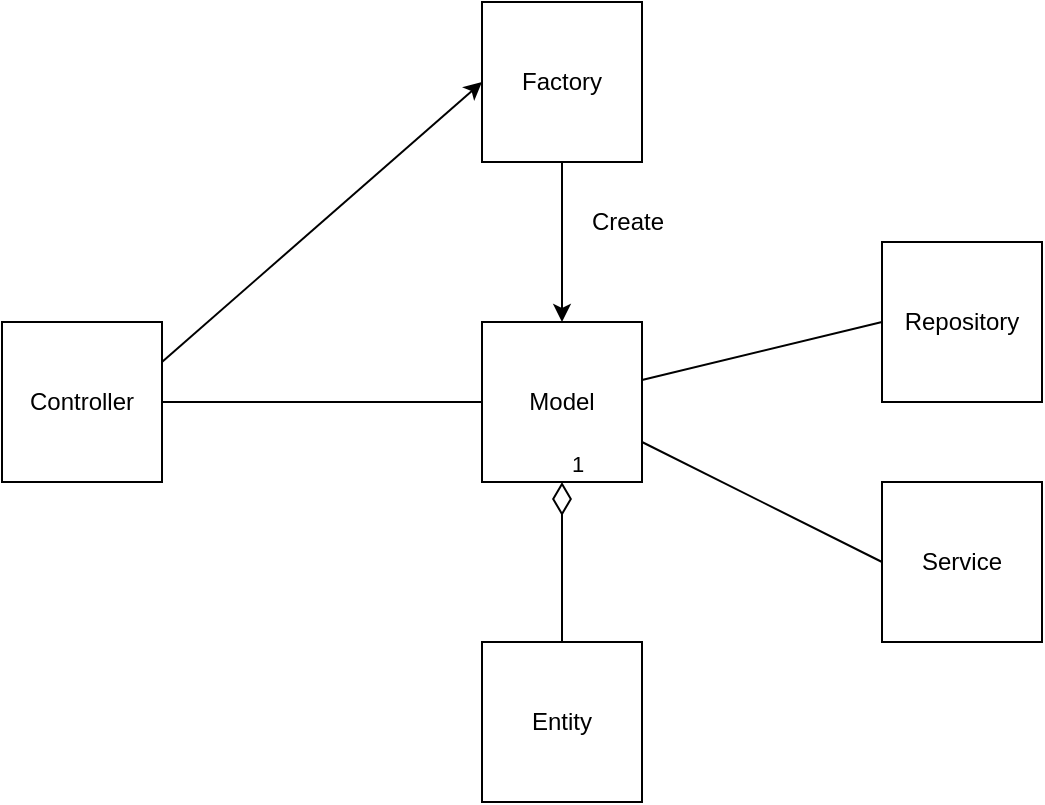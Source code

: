 <mxfile version="10.6.6" type="github"><diagram id="5zvwHa0U6KeG_qfL6DpK" name="ページ1"><mxGraphModel dx="918" dy="616" grid="1" gridSize="10" guides="1" tooltips="1" connect="1" arrows="1" fold="1" page="1" pageScale="1" pageWidth="827" pageHeight="1169" math="0" shadow="0"><root><mxCell id="0"/><mxCell id="1" parent="0"/><mxCell id="xaVZEUbzJL8R5IkQVYxx-1" value="Controller" style="whiteSpace=wrap;html=1;aspect=fixed;" vertex="1" parent="1"><mxGeometry x="80" y="640" width="80" height="80" as="geometry"/></mxCell><mxCell id="xaVZEUbzJL8R5IkQVYxx-2" value="Model" style="whiteSpace=wrap;html=1;aspect=fixed;" vertex="1" parent="1"><mxGeometry x="320" y="640" width="80" height="80" as="geometry"/></mxCell><mxCell id="xaVZEUbzJL8R5IkQVYxx-3" value="Repository" style="whiteSpace=wrap;html=1;aspect=fixed;" vertex="1" parent="1"><mxGeometry x="520" y="600" width="80" height="80" as="geometry"/></mxCell><mxCell id="xaVZEUbzJL8R5IkQVYxx-4" value="Service" style="whiteSpace=wrap;html=1;aspect=fixed;" vertex="1" parent="1"><mxGeometry x="520" y="720" width="80" height="80" as="geometry"/></mxCell><mxCell id="xaVZEUbzJL8R5IkQVYxx-5" value="" style="endArrow=none;html=1;entryX=0;entryY=0.5;entryDx=0;entryDy=0;" edge="1" parent="1" source="xaVZEUbzJL8R5IkQVYxx-1" target="xaVZEUbzJL8R5IkQVYxx-2"><mxGeometry width="50" height="50" relative="1" as="geometry"><mxPoint x="80" y="870" as="sourcePoint"/><mxPoint x="240" y="650" as="targetPoint"/></mxGeometry></mxCell><mxCell id="xaVZEUbzJL8R5IkQVYxx-6" value="" style="endArrow=none;html=1;entryX=0;entryY=0.5;entryDx=0;entryDy=0;exitX=1;exitY=0.363;exitDx=0;exitDy=0;exitPerimeter=0;" edge="1" parent="1" source="xaVZEUbzJL8R5IkQVYxx-2" target="xaVZEUbzJL8R5IkQVYxx-3"><mxGeometry width="50" height="50" relative="1" as="geometry"><mxPoint x="360" y="640" as="sourcePoint"/><mxPoint x="520" y="640" as="targetPoint"/></mxGeometry></mxCell><mxCell id="xaVZEUbzJL8R5IkQVYxx-7" value="" style="endArrow=none;html=1;entryX=0;entryY=0.5;entryDx=0;entryDy=0;exitX=1;exitY=0.75;exitDx=0;exitDy=0;" edge="1" parent="1" source="xaVZEUbzJL8R5IkQVYxx-2" target="xaVZEUbzJL8R5IkQVYxx-4"><mxGeometry width="50" height="50" relative="1" as="geometry"><mxPoint x="410" y="780" as="sourcePoint"/><mxPoint x="460" y="730" as="targetPoint"/></mxGeometry></mxCell><mxCell id="xaVZEUbzJL8R5IkQVYxx-8" value="Factory" style="whiteSpace=wrap;html=1;aspect=fixed;" vertex="1" parent="1"><mxGeometry x="320" y="480" width="80" height="80" as="geometry"/></mxCell><mxCell id="xaVZEUbzJL8R5IkQVYxx-9" value="" style="endArrow=classic;html=1;exitX=0.5;exitY=1;exitDx=0;exitDy=0;" edge="1" parent="1" source="xaVZEUbzJL8R5IkQVYxx-8" target="xaVZEUbzJL8R5IkQVYxx-2"><mxGeometry width="50" height="50" relative="1" as="geometry"><mxPoint x="80" y="870" as="sourcePoint"/><mxPoint x="130" y="820" as="targetPoint"/></mxGeometry></mxCell><mxCell id="xaVZEUbzJL8R5IkQVYxx-10" value="Create" style="text;html=1;strokeColor=none;fillColor=none;align=center;verticalAlign=middle;whiteSpace=wrap;rounded=0;" vertex="1" parent="1"><mxGeometry x="373" y="580" width="40" height="20" as="geometry"/></mxCell><mxCell id="xaVZEUbzJL8R5IkQVYxx-11" value="" style="endArrow=classic;html=1;exitX=1;exitY=0.25;exitDx=0;exitDy=0;entryX=0;entryY=0.5;entryDx=0;entryDy=0;" edge="1" parent="1" source="xaVZEUbzJL8R5IkQVYxx-1" target="xaVZEUbzJL8R5IkQVYxx-8"><mxGeometry width="50" height="50" relative="1" as="geometry"><mxPoint x="200" y="634" as="sourcePoint"/><mxPoint x="250" y="584" as="targetPoint"/></mxGeometry></mxCell><mxCell id="xaVZEUbzJL8R5IkQVYxx-12" value="Entity" style="whiteSpace=wrap;html=1;aspect=fixed;" vertex="1" parent="1"><mxGeometry x="320" y="800" width="80" height="80" as="geometry"/></mxCell><mxCell id="xaVZEUbzJL8R5IkQVYxx-13" value="1" style="endArrow=none;html=1;endSize=12;startArrow=diamondThin;startSize=14;startFill=0;edgeStyle=orthogonalEdgeStyle;align=left;verticalAlign=bottom;exitX=0.5;exitY=1;exitDx=0;exitDy=0;entryX=0.5;entryY=0;entryDx=0;entryDy=0;endFill=0;" edge="1" parent="1" source="xaVZEUbzJL8R5IkQVYxx-2" target="xaVZEUbzJL8R5IkQVYxx-12"><mxGeometry x="-1" y="3" relative="1" as="geometry"><mxPoint x="140" y="790" as="sourcePoint"/><mxPoint x="300" y="790" as="targetPoint"/></mxGeometry></mxCell></root></mxGraphModel></diagram></mxfile>